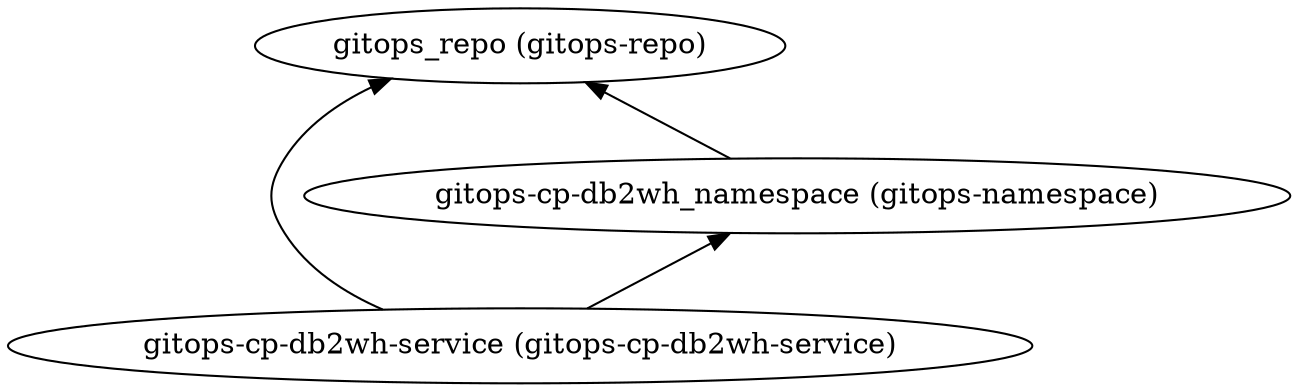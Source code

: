digraph {
    rankdir="BT"
    "gitops-cp-db2wh-service (gitops-cp-db2wh-service)" -> "gitops_repo (gitops-repo)"
"gitops-cp-db2wh-service (gitops-cp-db2wh-service)" -> "gitops-cp-db2wh_namespace (gitops-namespace)"
"gitops-cp-db2wh-service (gitops-cp-db2wh-service)"
"gitops_repo (gitops-repo)"
"gitops-cp-db2wh_namespace (gitops-namespace)" -> "gitops_repo (gitops-repo)"
"gitops-cp-db2wh_namespace (gitops-namespace)"
  }